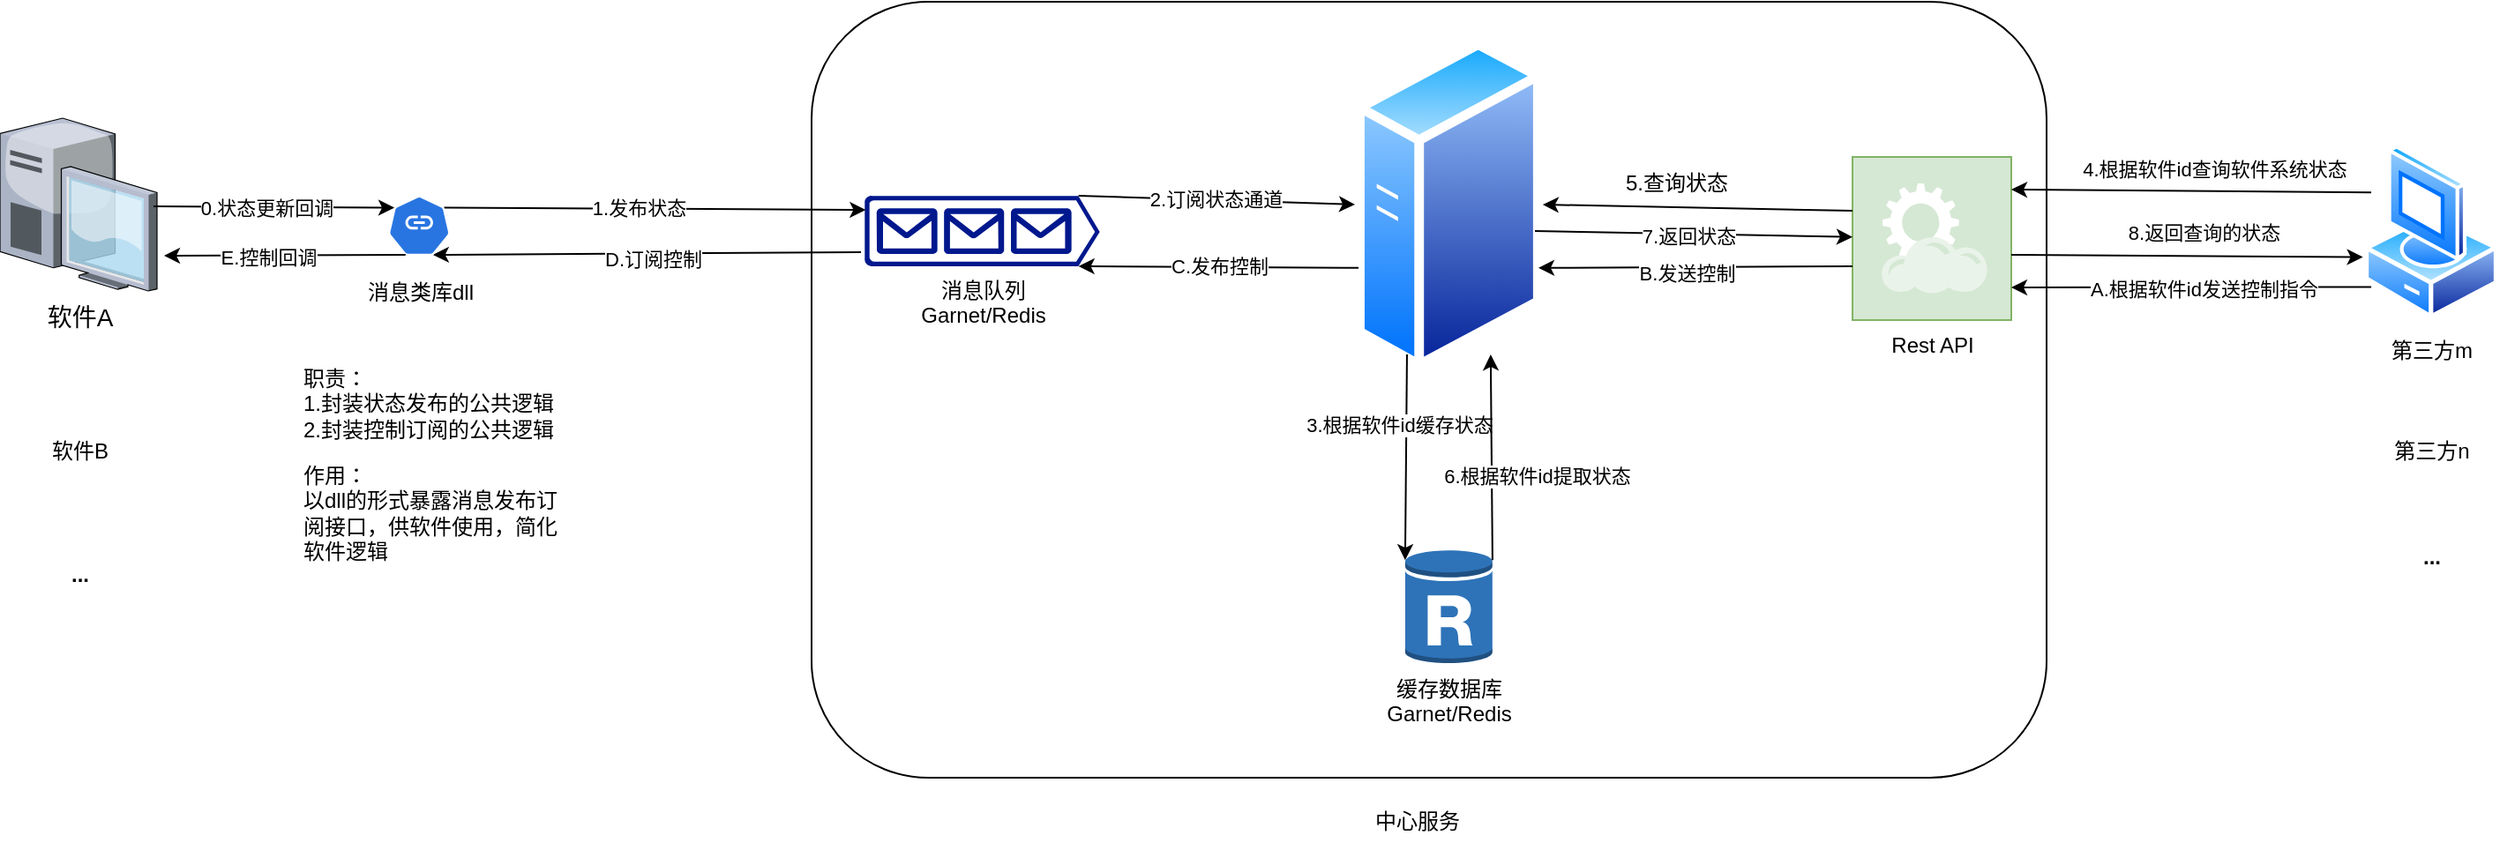 <mxfile version="26.2.2">
  <diagram name="Page-1" id="e3a06f82-3646-2815-327d-82caf3d4e204">
    <mxGraphModel dx="1680" dy="-250" grid="1" gridSize="10" guides="1" tooltips="1" connect="1" arrows="1" fold="1" page="1" pageScale="1.5" pageWidth="1169" pageHeight="826" background="none" math="0" shadow="0">
      <root>
        <mxCell id="0" style=";html=1;" />
        <mxCell id="1" style=";html=1;" parent="0" />
        <mxCell id="7GA7ZUjrnT-zNd8jKCXN-3" value="" style="rounded=1;whiteSpace=wrap;html=1;" vertex="1" parent="1">
          <mxGeometry x="530" y="1490" width="700" height="440" as="geometry" />
        </mxCell>
        <mxCell id="N6KdrmM_uUTVGanMinKD-1" value="软件A" style="verticalLabelPosition=bottom;aspect=fixed;html=1;verticalAlign=top;strokeColor=none;shape=mxgraph.citrix.desktop;fillColor=#66B2FF;gradientColor=#0066CC;fontSize=14;" parent="1" vertex="1">
          <mxGeometry x="70" y="1556" width="89" height="98" as="geometry" />
        </mxCell>
        <mxCell id="N6KdrmM_uUTVGanMinKD-5" value="消息队列&lt;div&gt;Garnet/Redis&lt;/div&gt;" style="sketch=0;aspect=fixed;pointerEvents=1;shadow=0;dashed=0;html=1;strokeColor=none;labelPosition=center;verticalLabelPosition=bottom;verticalAlign=top;align=center;fillColor=#00188D;shape=mxgraph.azure.queue_generic" parent="1" vertex="1">
          <mxGeometry x="560" y="1600" width="133.33" height="40" as="geometry" />
        </mxCell>
        <mxCell id="N6KdrmM_uUTVGanMinKD-8" value="" style="image;aspect=fixed;perimeter=ellipsePerimeter;html=1;align=center;shadow=0;dashed=0;spacingTop=3;image=img/lib/active_directory/generic_server.svg;" parent="1" vertex="1">
          <mxGeometry x="838" y="1510" width="106.4" height="190" as="geometry" />
        </mxCell>
        <mxCell id="N6KdrmM_uUTVGanMinKD-9" value="缓存数据库&lt;div&gt;Garnet/Redis&lt;/div&gt;" style="outlineConnect=0;dashed=0;verticalLabelPosition=bottom;verticalAlign=top;align=center;html=1;shape=mxgraph.aws3.rds_db_instance_read_replica;fillColor=#2E73B8;gradientColor=none;" parent="1" vertex="1">
          <mxGeometry x="866.45" y="1800" width="49.5" height="66" as="geometry" />
        </mxCell>
        <mxCell id="N6KdrmM_uUTVGanMinKD-10" value="第三方m" style="image;aspect=fixed;perimeter=ellipsePerimeter;html=1;align=center;shadow=0;dashed=0;spacingTop=3;image=img/lib/active_directory/vista_client.svg;" parent="1" vertex="1">
          <mxGeometry x="1410" y="1570.5" width="76" height="100" as="geometry" />
        </mxCell>
        <mxCell id="N6KdrmM_uUTVGanMinKD-16" value="Rest API" style="shadow=0;dashed=0;html=1;strokeColor=#82b366;fillColor=#d5e8d4;labelPosition=center;verticalLabelPosition=bottom;verticalAlign=top;align=center;outlineConnect=0;shape=mxgraph.veeam.2d.restful_apis;points=[[0,0.33,0,0,0],[0,0.5,0,0,0],[0,0.67,0,0,0],[1,0.2,0,0,0],[1,0.4,0,0,0],[1,0.6,0,0,0],[1,0.8,0,0,0]];" parent="1" vertex="1">
          <mxGeometry x="1120" y="1578" width="90" height="92.5" as="geometry" />
        </mxCell>
        <mxCell id="xhLkIpY-koGyzuCt2MT0-5" value="" style="endArrow=classic;html=1;rounded=0;exitX=0.9;exitY=0.2;exitDx=0;exitDy=0;exitPerimeter=0;entryX=0.005;entryY=0.2;entryDx=0;entryDy=0;entryPerimeter=0;" parent="1" source="7GA7ZUjrnT-zNd8jKCXN-8" target="N6KdrmM_uUTVGanMinKD-5" edge="1">
          <mxGeometry width="50" height="50" relative="1" as="geometry">
            <mxPoint x="500" y="1490" as="sourcePoint" />
            <mxPoint x="550" y="1440" as="targetPoint" />
          </mxGeometry>
        </mxCell>
        <mxCell id="xhLkIpY-koGyzuCt2MT0-6" value="1.发布状态" style="edgeLabel;html=1;align=center;verticalAlign=middle;resizable=0;points=[];" parent="xhLkIpY-koGyzuCt2MT0-5" vertex="1" connectable="0">
          <mxGeometry x="-0.077" y="1" relative="1" as="geometry">
            <mxPoint as="offset" />
          </mxGeometry>
        </mxCell>
        <mxCell id="xhLkIpY-koGyzuCt2MT0-7" value="" style="endArrow=classic;html=1;rounded=0;exitX=-0.015;exitY=0.8;exitDx=0;exitDy=0;exitPerimeter=0;entryX=0.72;entryY=0.99;entryDx=0;entryDy=0;entryPerimeter=0;" parent="1" source="N6KdrmM_uUTVGanMinKD-5" target="7GA7ZUjrnT-zNd8jKCXN-8" edge="1">
          <mxGeometry width="50" height="50" relative="1" as="geometry">
            <mxPoint x="450" y="1630" as="sourcePoint" />
            <mxPoint x="500" y="1580" as="targetPoint" />
          </mxGeometry>
        </mxCell>
        <mxCell id="xhLkIpY-koGyzuCt2MT0-8" value="D.订阅控制" style="edgeLabel;html=1;align=center;verticalAlign=middle;resizable=0;points=[];" parent="xhLkIpY-koGyzuCt2MT0-7" vertex="1" connectable="0">
          <mxGeometry x="-0.028" y="3" relative="1" as="geometry">
            <mxPoint as="offset" />
          </mxGeometry>
        </mxCell>
        <mxCell id="xhLkIpY-koGyzuCt2MT0-14" value="" style="endArrow=classic;html=1;rounded=0;exitX=0.91;exitY=0;exitDx=0;exitDy=0;exitPerimeter=0;entryX=0;entryY=0.5;entryDx=0;entryDy=0;" parent="1" source="N6KdrmM_uUTVGanMinKD-5" target="N6KdrmM_uUTVGanMinKD-8" edge="1">
          <mxGeometry width="50" height="50" relative="1" as="geometry">
            <mxPoint x="670" y="1800" as="sourcePoint" />
            <mxPoint x="720" y="1750" as="targetPoint" />
          </mxGeometry>
        </mxCell>
        <mxCell id="xhLkIpY-koGyzuCt2MT0-15" value="2.订阅状态通道" style="edgeLabel;html=1;align=center;verticalAlign=middle;resizable=0;points=[];" parent="xhLkIpY-koGyzuCt2MT0-14" vertex="1" connectable="0">
          <mxGeometry x="-0.008" y="1" relative="1" as="geometry">
            <mxPoint as="offset" />
          </mxGeometry>
        </mxCell>
        <mxCell id="xhLkIpY-koGyzuCt2MT0-16" value="" style="endArrow=classic;html=1;rounded=0;exitX=0.25;exitY=1;exitDx=0;exitDy=0;entryX=0;entryY=0.1;entryDx=0;entryDy=0;entryPerimeter=0;" parent="1" source="N6KdrmM_uUTVGanMinKD-8" target="N6KdrmM_uUTVGanMinKD-9" edge="1">
          <mxGeometry width="50" height="50" relative="1" as="geometry">
            <mxPoint x="720" y="1820" as="sourcePoint" />
            <mxPoint x="770" y="1770" as="targetPoint" />
          </mxGeometry>
        </mxCell>
        <mxCell id="xhLkIpY-koGyzuCt2MT0-17" value="3.根据软件id缓存状态" style="edgeLabel;html=1;align=center;verticalAlign=middle;resizable=0;points=[];" parent="xhLkIpY-koGyzuCt2MT0-16" vertex="1" connectable="0">
          <mxGeometry x="-0.072" y="2" relative="1" as="geometry">
            <mxPoint x="-6" y="-14" as="offset" />
          </mxGeometry>
        </mxCell>
        <mxCell id="xhLkIpY-koGyzuCt2MT0-18" value="" style="endArrow=classic;html=1;rounded=0;exitX=0.019;exitY=0.689;exitDx=0;exitDy=0;exitPerimeter=0;entryX=0.91;entryY=1;entryDx=0;entryDy=0;entryPerimeter=0;" parent="1" source="N6KdrmM_uUTVGanMinKD-8" target="N6KdrmM_uUTVGanMinKD-5" edge="1">
          <mxGeometry width="50" height="50" relative="1" as="geometry">
            <mxPoint x="680" y="1760" as="sourcePoint" />
            <mxPoint x="730" y="1710" as="targetPoint" />
          </mxGeometry>
        </mxCell>
        <mxCell id="xhLkIpY-koGyzuCt2MT0-19" value="C.发布控制" style="edgeLabel;html=1;align=center;verticalAlign=middle;resizable=0;points=[];" parent="xhLkIpY-koGyzuCt2MT0-18" vertex="1" connectable="0">
          <mxGeometry x="-0.003" y="-1" relative="1" as="geometry">
            <mxPoint as="offset" />
          </mxGeometry>
        </mxCell>
        <mxCell id="xhLkIpY-koGyzuCt2MT0-22" value="" style="endArrow=classic;html=1;rounded=0;entryX=-0.009;entryY=0.643;entryDx=0;entryDy=0;exitX=1;exitY=0.6;exitDx=0;exitDy=0;exitPerimeter=0;entryPerimeter=0;" parent="1" source="N6KdrmM_uUTVGanMinKD-16" target="N6KdrmM_uUTVGanMinKD-10" edge="1">
          <mxGeometry width="50" height="50" relative="1" as="geometry">
            <mxPoint x="1210" y="1550" as="sourcePoint" />
            <mxPoint x="1270" y="1710" as="targetPoint" />
          </mxGeometry>
        </mxCell>
        <mxCell id="xhLkIpY-koGyzuCt2MT0-23" value="8.返回查询的状态" style="edgeLabel;html=1;align=center;verticalAlign=middle;resizable=0;points=[];" parent="xhLkIpY-koGyzuCt2MT0-22" vertex="1" connectable="0">
          <mxGeometry x="-0.132" y="-3" relative="1" as="geometry">
            <mxPoint x="22" y="-16" as="offset" />
          </mxGeometry>
        </mxCell>
        <mxCell id="xhLkIpY-koGyzuCt2MT0-24" value="" style="endArrow=classic;html=1;rounded=0;exitX=0.053;exitY=0.812;exitDx=0;exitDy=0;entryX=1;entryY=0.8;entryDx=0;entryDy=0;entryPerimeter=0;exitPerimeter=0;" parent="1" source="N6KdrmM_uUTVGanMinKD-10" target="N6KdrmM_uUTVGanMinKD-16" edge="1">
          <mxGeometry width="50" height="50" relative="1" as="geometry">
            <mxPoint x="1200" y="1710" as="sourcePoint" />
            <mxPoint x="1270" y="1610" as="targetPoint" />
          </mxGeometry>
        </mxCell>
        <mxCell id="xhLkIpY-koGyzuCt2MT0-25" value="A.根据软件id发送控制指令" style="edgeLabel;html=1;align=center;verticalAlign=middle;resizable=0;points=[];" parent="xhLkIpY-koGyzuCt2MT0-24" vertex="1" connectable="0">
          <mxGeometry x="-0.062" y="1" relative="1" as="geometry">
            <mxPoint as="offset" />
          </mxGeometry>
        </mxCell>
        <mxCell id="xhLkIpY-koGyzuCt2MT0-30" value="" style="endArrow=classic;html=1;rounded=0;exitX=0;exitY=0.33;exitDx=0;exitDy=0;exitPerimeter=0;entryX=1;entryY=0.5;entryDx=0;entryDy=0;" parent="1" source="N6KdrmM_uUTVGanMinKD-16" target="N6KdrmM_uUTVGanMinKD-8" edge="1">
          <mxGeometry width="50" height="50" relative="1" as="geometry">
            <mxPoint x="1090" y="1860" as="sourcePoint" />
            <mxPoint x="1140" y="1810" as="targetPoint" />
          </mxGeometry>
        </mxCell>
        <mxCell id="xhLkIpY-koGyzuCt2MT0-31" value="5.查询状态" style="text;html=1;align=center;verticalAlign=middle;resizable=0;points=[];autosize=1;strokeColor=none;fillColor=none;" parent="1" vertex="1">
          <mxGeometry x="980" y="1578" width="80" height="30" as="geometry" />
        </mxCell>
        <mxCell id="xhLkIpY-koGyzuCt2MT0-32" value="" style="endArrow=classic;html=1;rounded=0;" parent="1" target="N6KdrmM_uUTVGanMinKD-16" edge="1">
          <mxGeometry width="50" height="50" relative="1" as="geometry">
            <mxPoint x="940" y="1620" as="sourcePoint" />
            <mxPoint x="1150" y="1770" as="targetPoint" />
          </mxGeometry>
        </mxCell>
        <mxCell id="xhLkIpY-koGyzuCt2MT0-33" value="7.返回状态" style="edgeLabel;html=1;align=center;verticalAlign=middle;resizable=0;points=[];" parent="xhLkIpY-koGyzuCt2MT0-32" vertex="1" connectable="0">
          <mxGeometry x="-0.034" y="-1" relative="1" as="geometry">
            <mxPoint as="offset" />
          </mxGeometry>
        </mxCell>
        <mxCell id="xhLkIpY-koGyzuCt2MT0-34" value="" style="endArrow=classic;html=1;rounded=0;entryX=0.977;entryY=0.689;entryDx=0;entryDy=0;exitX=0;exitY=0.67;exitDx=0;exitDy=0;exitPerimeter=0;entryPerimeter=0;" parent="1" source="N6KdrmM_uUTVGanMinKD-16" target="N6KdrmM_uUTVGanMinKD-8" edge="1">
          <mxGeometry width="50" height="50" relative="1" as="geometry">
            <mxPoint x="1050" y="1820" as="sourcePoint" />
            <mxPoint x="1100" y="1770" as="targetPoint" />
          </mxGeometry>
        </mxCell>
        <mxCell id="xhLkIpY-koGyzuCt2MT0-35" value="B.发送控制" style="edgeLabel;html=1;align=center;verticalAlign=middle;resizable=0;points=[];" parent="xhLkIpY-koGyzuCt2MT0-34" vertex="1" connectable="0">
          <mxGeometry x="0.058" y="3" relative="1" as="geometry">
            <mxPoint as="offset" />
          </mxGeometry>
        </mxCell>
        <mxCell id="8x4h0warN4fCfZBld7Sf-1" value="" style="endArrow=classic;html=1;rounded=0;exitX=1;exitY=0.1;exitDx=0;exitDy=0;exitPerimeter=0;entryX=0.75;entryY=1;entryDx=0;entryDy=0;" parent="1" source="N6KdrmM_uUTVGanMinKD-9" target="N6KdrmM_uUTVGanMinKD-8" edge="1">
          <mxGeometry width="50" height="50" relative="1" as="geometry">
            <mxPoint x="1050" y="1820" as="sourcePoint" />
            <mxPoint x="1100" y="1770" as="targetPoint" />
          </mxGeometry>
        </mxCell>
        <mxCell id="8x4h0warN4fCfZBld7Sf-2" value="6.根据软件id提取状态" style="edgeLabel;html=1;align=center;verticalAlign=middle;resizable=0;points=[];" parent="8x4h0warN4fCfZBld7Sf-1" vertex="1" connectable="0">
          <mxGeometry x="0.056" y="-5" relative="1" as="geometry">
            <mxPoint x="20" y="14" as="offset" />
          </mxGeometry>
        </mxCell>
        <mxCell id="8x4h0warN4fCfZBld7Sf-3" value="" style="endArrow=classic;html=1;rounded=0;exitX=0;exitY=0.25;exitDx=0;exitDy=0;entryX=1;entryY=0.2;entryDx=0;entryDy=0;entryPerimeter=0;" parent="1" source="N6KdrmM_uUTVGanMinKD-10" target="N6KdrmM_uUTVGanMinKD-16" edge="1">
          <mxGeometry width="50" height="50" relative="1" as="geometry">
            <mxPoint x="1240" y="1840" as="sourcePoint" />
            <mxPoint x="1290" y="1790" as="targetPoint" />
          </mxGeometry>
        </mxCell>
        <mxCell id="8x4h0warN4fCfZBld7Sf-4" value="&lt;span style=&quot;font-size: 11px; background-color: rgb(255, 255, 255);&quot;&gt;4.根据软件id查询软件系统状态&lt;/span&gt;" style="text;html=1;align=center;verticalAlign=middle;resizable=0;points=[];autosize=1;strokeColor=none;fillColor=none;" parent="1" vertex="1">
          <mxGeometry x="1240" y="1570" width="170" height="30" as="geometry" />
        </mxCell>
        <mxCell id="8x4h0warN4fCfZBld7Sf-8" value="软件B" style="text;html=1;align=center;verticalAlign=middle;resizable=0;points=[];autosize=1;strokeColor=none;fillColor=none;" parent="1" vertex="1">
          <mxGeometry x="84.5" y="1730" width="60" height="30" as="geometry" />
        </mxCell>
        <mxCell id="8x4h0warN4fCfZBld7Sf-9" value="..." style="text;html=1;align=center;verticalAlign=middle;resizable=0;points=[];autosize=1;strokeColor=none;fillColor=none;fontStyle=1" parent="1" vertex="1">
          <mxGeometry x="99.5" y="1800" width="30" height="30" as="geometry" />
        </mxCell>
        <mxCell id="8x4h0warN4fCfZBld7Sf-10" value="第三方n" style="text;html=1;align=center;verticalAlign=middle;resizable=0;points=[];autosize=1;strokeColor=none;fillColor=none;" parent="1" vertex="1">
          <mxGeometry x="1413" y="1730" width="70" height="30" as="geometry" />
        </mxCell>
        <mxCell id="8x4h0warN4fCfZBld7Sf-11" value="..." style="text;html=1;align=center;verticalAlign=middle;resizable=0;points=[];autosize=1;strokeColor=none;fillColor=none;fontStyle=1" parent="1" vertex="1">
          <mxGeometry x="1433" y="1790" width="30" height="30" as="geometry" />
        </mxCell>
        <mxCell id="7GA7ZUjrnT-zNd8jKCXN-4" value="中心服务" style="text;html=1;align=center;verticalAlign=middle;resizable=0;points=[];autosize=1;strokeColor=none;fillColor=none;" vertex="1" parent="1">
          <mxGeometry x="838" y="1940" width="70" height="30" as="geometry" />
        </mxCell>
        <mxCell id="7GA7ZUjrnT-zNd8jKCXN-5" value="消息类库dll" style="text;html=1;align=center;verticalAlign=middle;resizable=0;points=[];autosize=1;strokeColor=none;fillColor=none;" vertex="1" parent="1">
          <mxGeometry x="267.63" y="1640" width="80" height="30" as="geometry" />
        </mxCell>
        <mxCell id="7GA7ZUjrnT-zNd8jKCXN-6" value="职责：&lt;div&gt;1.封装状态发布的公共逻辑&lt;div&gt;2.封装控制订阅的公共逻辑&lt;/div&gt;&lt;/div&gt;&lt;div&gt;&lt;br&gt;&lt;/div&gt;" style="text;html=1;align=left;verticalAlign=middle;resizable=0;points=[];autosize=1;strokeColor=none;fillColor=none;" vertex="1" parent="1">
          <mxGeometry x="240" y="1690" width="170" height="70" as="geometry" />
        </mxCell>
        <mxCell id="7GA7ZUjrnT-zNd8jKCXN-7" value="作用：&lt;div&gt;以dll的形式暴露消息发布订&lt;/div&gt;&lt;div&gt;阅接口，供软件使用，简化&lt;/div&gt;&lt;div&gt;软件逻辑&lt;/div&gt;" style="text;html=1;align=left;verticalAlign=middle;resizable=0;points=[];autosize=1;strokeColor=none;fillColor=none;" vertex="1" parent="1">
          <mxGeometry x="240" y="1745" width="170" height="70" as="geometry" />
        </mxCell>
        <mxCell id="7GA7ZUjrnT-zNd8jKCXN-8" value="" style="aspect=fixed;sketch=0;html=1;dashed=0;whitespace=wrap;verticalLabelPosition=bottom;verticalAlign=top;fillColor=#2875E2;strokeColor=#ffffff;points=[[0.005,0.63,0],[0.1,0.2,0],[0.9,0.2,0],[0.5,0,0],[0.995,0.63,0],[0.72,0.99,0],[0.5,1,0],[0.28,0.99,0]];shape=mxgraph.kubernetes.icon2;prIcon=crb" vertex="1" parent="1">
          <mxGeometry x="290" y="1600" width="35.25" height="33.84" as="geometry" />
        </mxCell>
        <mxCell id="7GA7ZUjrnT-zNd8jKCXN-9" value="" style="endArrow=classic;html=1;rounded=0;exitX=0.978;exitY=0.51;exitDx=0;exitDy=0;exitPerimeter=0;entryX=0.1;entryY=0.2;entryDx=0;entryDy=0;entryPerimeter=0;" edge="1" parent="1" source="N6KdrmM_uUTVGanMinKD-1" target="7GA7ZUjrnT-zNd8jKCXN-8">
          <mxGeometry width="50" height="50" relative="1" as="geometry">
            <mxPoint x="200" y="1540" as="sourcePoint" />
            <mxPoint x="250" y="1490" as="targetPoint" />
          </mxGeometry>
        </mxCell>
        <mxCell id="7GA7ZUjrnT-zNd8jKCXN-11" value="0.状态更新回调" style="edgeLabel;html=1;align=center;verticalAlign=middle;resizable=0;points=[];" vertex="1" connectable="0" parent="7GA7ZUjrnT-zNd8jKCXN-9">
          <mxGeometry x="-0.065" relative="1" as="geometry">
            <mxPoint as="offset" />
          </mxGeometry>
        </mxCell>
        <mxCell id="7GA7ZUjrnT-zNd8jKCXN-10" value="" style="endArrow=classic;html=1;rounded=0;exitX=0.28;exitY=0.99;exitDx=0;exitDy=0;exitPerimeter=0;entryX=1.045;entryY=0.796;entryDx=0;entryDy=0;entryPerimeter=0;" edge="1" parent="1" source="7GA7ZUjrnT-zNd8jKCXN-8" target="N6KdrmM_uUTVGanMinKD-1">
          <mxGeometry width="50" height="50" relative="1" as="geometry">
            <mxPoint x="200" y="1960" as="sourcePoint" />
            <mxPoint x="250" y="1910" as="targetPoint" />
          </mxGeometry>
        </mxCell>
        <mxCell id="7GA7ZUjrnT-zNd8jKCXN-12" value="E.控制回调" style="edgeLabel;html=1;align=center;verticalAlign=middle;resizable=0;points=[];" vertex="1" connectable="0" parent="7GA7ZUjrnT-zNd8jKCXN-10">
          <mxGeometry x="0.143" y="1" relative="1" as="geometry">
            <mxPoint as="offset" />
          </mxGeometry>
        </mxCell>
      </root>
    </mxGraphModel>
  </diagram>
</mxfile>
